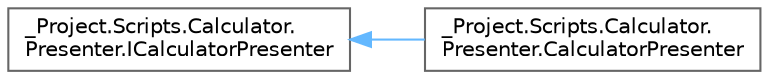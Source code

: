 digraph "Graphical Class Hierarchy"
{
 // LATEX_PDF_SIZE
  bgcolor="transparent";
  edge [fontname=Helvetica,fontsize=10,labelfontname=Helvetica,labelfontsize=10];
  node [fontname=Helvetica,fontsize=10,shape=box,height=0.2,width=0.4];
  rankdir="LR";
  Node0 [id="Node000000",label="_Project.Scripts.Calculator.\lPresenter.ICalculatorPresenter",height=0.2,width=0.4,color="grey40", fillcolor="white", style="filled",URL="$interface___project_1_1_scripts_1_1_calculator_1_1_presenter_1_1_i_calculator_presenter.html",tooltip="Интерфейс, описывающий презентер часть калькулятора"];
  Node0 -> Node1 [id="edge12_Node000000_Node000001",dir="back",color="steelblue1",style="solid",tooltip=" "];
  Node1 [id="Node000001",label="_Project.Scripts.Calculator.\lPresenter.CalculatorPresenter",height=0.2,width=0.4,color="grey40", fillcolor="white", style="filled",URL="$class___project_1_1_scripts_1_1_calculator_1_1_presenter_1_1_calculator_presenter.html",tooltip="Класс, описывающий презентер часть калькулятора"];
}
